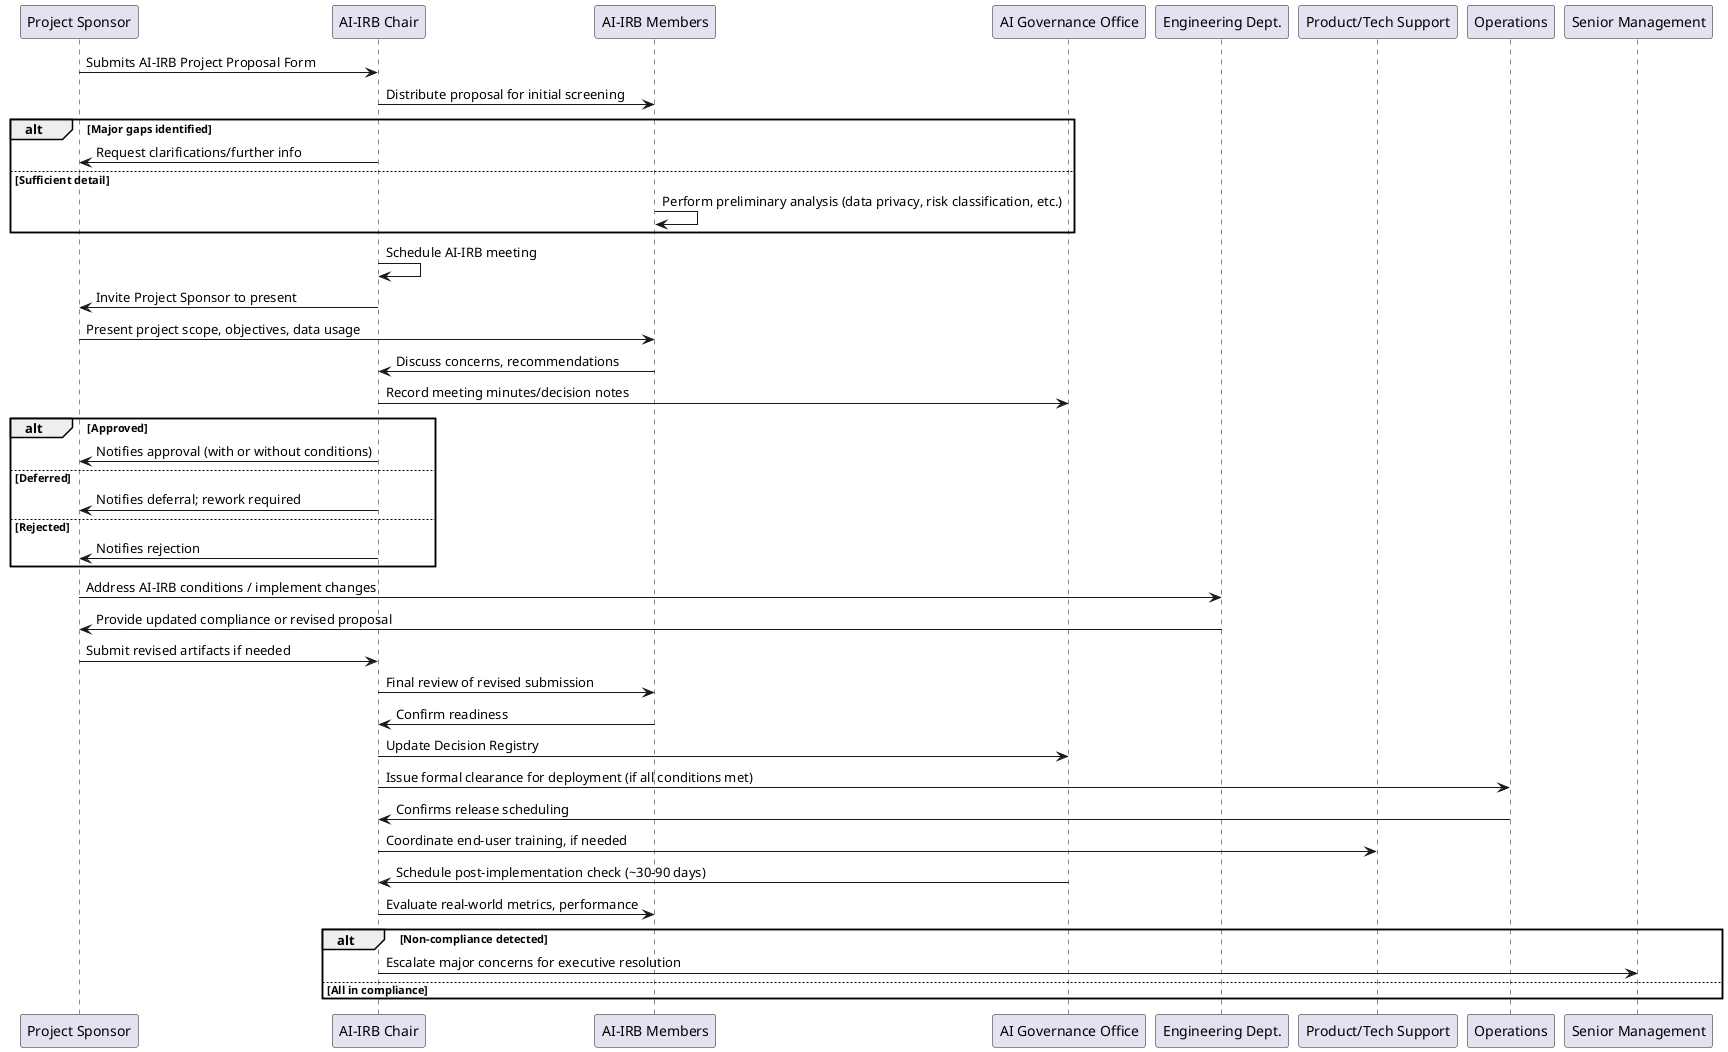 @startuml

' Define participants (Roles)
participant "Project Sponsor" as PS
participant "AI-IRB Chair" as CHAIR
participant "AI-IRB Members" as MEMBERS
participant "AI Governance Office" as GOV
participant "Engineering Dept." as ENG
participant "Product/Tech Support" as PTS
participant "Operations" as OPS
participant "Senior Management" as SM

' 1. Project proposal submission
PS -> CHAIR: Submits AI-IRB Project Proposal Form
CHAIR -> MEMBERS: Distribute proposal for initial screening

alt Major gaps identified
  CHAIR -> PS: Request clarifications/further info
else Sufficient detail
  MEMBERS -> MEMBERS: Perform preliminary analysis (data privacy, risk classification, etc.)
end

' 2. AI-IRB Meeting
CHAIR -> CHAIR: Schedule AI-IRB meeting
CHAIR -> PS: Invite Project Sponsor to present
PS -> MEMBERS: Present project scope, objectives, data usage

' 3. Deliberation
MEMBERS -> CHAIR: Discuss concerns, recommendations
CHAIR -> GOV: Record meeting minutes/decision notes

' 4. Decision outcomes
alt Approved
  CHAIR -> PS: Notifies approval (with or without conditions)
else Deferred
  CHAIR -> PS: Notifies deferral; rework required
else Rejected
  CHAIR -> PS: Notifies rejection
end

' 5. Tracking conditions and follow-up
PS -> ENG: Address AI-IRB conditions / implement changes
ENG -> PS: Provide updated compliance or revised proposal
PS -> CHAIR: Submit revised artifacts if needed

' 6. Final sign-off
CHAIR -> MEMBERS: Final review of revised submission
MEMBERS -> CHAIR: Confirm readiness
CHAIR -> GOV: Update Decision Registry

' 7. Deployment clearance
CHAIR -> OPS: Issue formal clearance for deployment (if all conditions met)
OPS -> CHAIR: Confirms release scheduling
CHAIR -> PTS: Coordinate end-user training, if needed

' 8. Post-implementation
GOV -> CHAIR: Schedule post-implementation check (~30-90 days)
CHAIR -> MEMBERS: Evaluate real-world metrics, performance
alt Non-compliance detected
  CHAIR -> SM: Escalate major concerns for executive resolution
else All in compliance
  note right
    Project remains in good standing under AI-IRB oversight
  end note
end

@enduml
